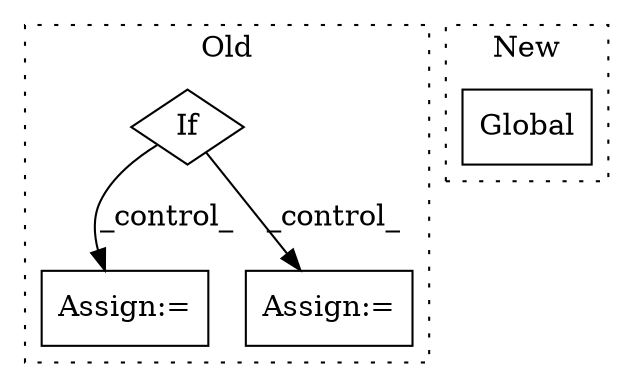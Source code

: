 digraph G {
subgraph cluster0 {
1 [label="If" a="96" s="17882" l="3" shape="diamond"];
3 [label="Assign:=" a="68" s="18271" l="3" shape="box"];
4 [label="Assign:=" a="68" s="18513" l="3" shape="box"];
label = "Old";
style="dotted";
}
subgraph cluster1 {
2 [label="Global" a="57" s="20312" l="24" shape="box"];
label = "New";
style="dotted";
}
1 -> 3 [label="_control_"];
1 -> 4 [label="_control_"];
}
